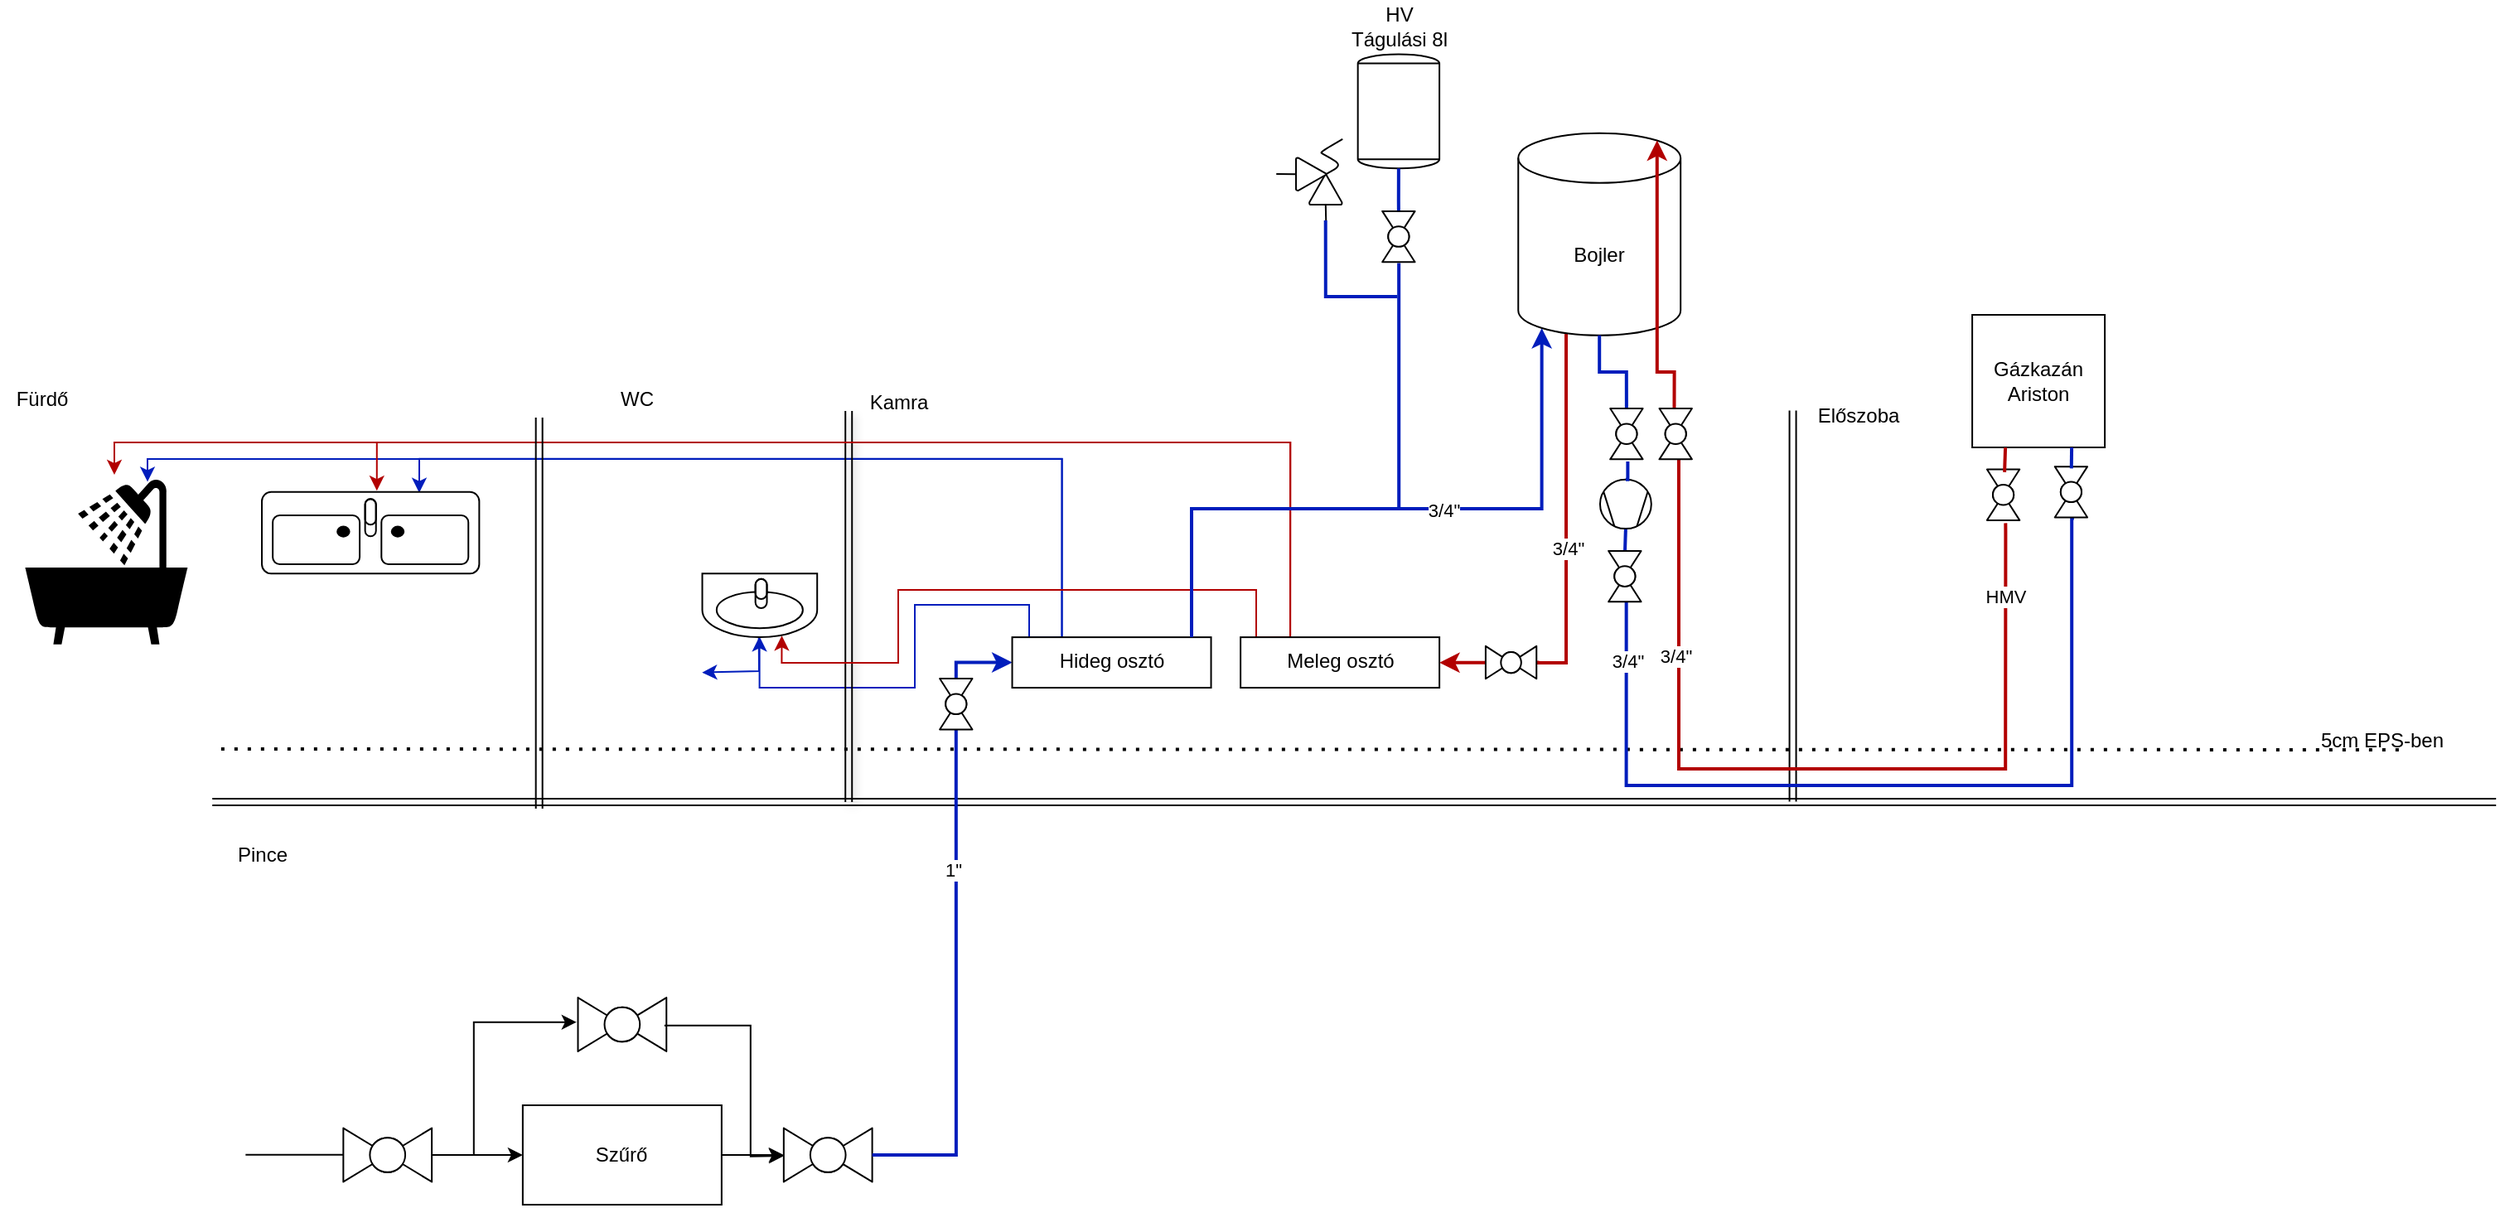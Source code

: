 <mxfile version="21.4.0" type="github">
  <diagram name="1 oldal" id="jvNphXMIYPQxpUtvR7uq">
    <mxGraphModel dx="941" dy="622" grid="1" gridSize="9.842" guides="1" tooltips="1" connect="1" arrows="1" fold="1" page="1" pageScale="1" pageWidth="1654" pageHeight="1169" math="0" shadow="0">
      <root>
        <mxCell id="0" />
        <mxCell id="1" parent="0" />
        <mxCell id="dYHvJgpNGXKCkweWiK8t-9" value="" style="edgeStyle=orthogonalEdgeStyle;rounded=0;orthogonalLoop=1;jettySize=auto;html=1;" edge="1" parent="1" source="dYHvJgpNGXKCkweWiK8t-1" target="dYHvJgpNGXKCkweWiK8t-8">
          <mxGeometry relative="1" as="geometry" />
        </mxCell>
        <mxCell id="dYHvJgpNGXKCkweWiK8t-14" value="" style="edgeStyle=orthogonalEdgeStyle;rounded=0;orthogonalLoop=1;jettySize=auto;html=1;entryX=-0.016;entryY=0.457;entryDx=0;entryDy=0;entryPerimeter=0;" edge="1" parent="1" source="dYHvJgpNGXKCkweWiK8t-1" target="dYHvJgpNGXKCkweWiK8t-12">
          <mxGeometry relative="1" as="geometry">
            <mxPoint x="262.86" y="947.56" as="targetPoint" />
            <Array as="points">
              <mxPoint x="314.9" y="1029.87" />
              <mxPoint x="314.9" y="949.87" />
            </Array>
          </mxGeometry>
        </mxCell>
        <mxCell id="dYHvJgpNGXKCkweWiK8t-1" value="" style="verticalLabelPosition=bottom;align=center;html=1;verticalAlign=top;pointerEvents=1;dashed=0;shape=mxgraph.pid2valves.valve;valveType=ball" vertex="1" parent="1">
          <mxGeometry x="236.17" y="1013.78" width="53.38" height="32.44" as="geometry" />
        </mxCell>
        <mxCell id="dYHvJgpNGXKCkweWiK8t-7" value="" style="endArrow=none;html=1;rounded=0;" edge="1" parent="1">
          <mxGeometry width="50" height="50" relative="1" as="geometry">
            <mxPoint x="177.17" y="1029.86" as="sourcePoint" />
            <mxPoint x="236.17" y="1029.86" as="targetPoint" />
          </mxGeometry>
        </mxCell>
        <mxCell id="dYHvJgpNGXKCkweWiK8t-11" value="" style="edgeStyle=orthogonalEdgeStyle;rounded=0;orthogonalLoop=1;jettySize=auto;html=1;" edge="1" parent="1" source="dYHvJgpNGXKCkweWiK8t-8" target="dYHvJgpNGXKCkweWiK8t-10">
          <mxGeometry relative="1" as="geometry" />
        </mxCell>
        <mxCell id="dYHvJgpNGXKCkweWiK8t-8" value="Szűrő" style="rounded=0;whiteSpace=wrap;html=1;" vertex="1" parent="1">
          <mxGeometry x="344.43" y="1000" width="120" height="60" as="geometry" />
        </mxCell>
        <mxCell id="dYHvJgpNGXKCkweWiK8t-25" value="" style="edgeStyle=orthogonalEdgeStyle;rounded=0;orthogonalLoop=1;jettySize=auto;html=1;entryX=0;entryY=0.5;entryDx=0;entryDy=0;strokeWidth=2;fillColor=#0050ef;strokeColor=#001DBC;exitX=0.007;exitY=0.499;exitDx=0;exitDy=0;exitPerimeter=0;" edge="1" parent="1" source="dYHvJgpNGXKCkweWiK8t-117" target="dYHvJgpNGXKCkweWiK8t-24">
          <mxGeometry relative="1" as="geometry">
            <Array as="points">
              <mxPoint x="606" y="733" />
            </Array>
          </mxGeometry>
        </mxCell>
        <mxCell id="dYHvJgpNGXKCkweWiK8t-10" value="" style="verticalLabelPosition=bottom;align=center;html=1;verticalAlign=top;pointerEvents=1;dashed=0;shape=mxgraph.pid2valves.valve;valveType=ball" vertex="1" parent="1">
          <mxGeometry x="501.913" y="1013.783" width="53.38" height="32.44" as="geometry" />
        </mxCell>
        <mxCell id="dYHvJgpNGXKCkweWiK8t-12" value="" style="verticalLabelPosition=bottom;align=center;html=1;verticalAlign=top;pointerEvents=1;dashed=0;shape=mxgraph.pid2valves.valve;valveType=ball" vertex="1" parent="1">
          <mxGeometry x="377.743" y="935.033" width="53.38" height="32.44" as="geometry" />
        </mxCell>
        <mxCell id="dYHvJgpNGXKCkweWiK8t-17" value="" style="endArrow=classic;html=1;rounded=0;exitX=0.977;exitY=0.518;exitDx=0;exitDy=0;exitPerimeter=0;entryX=0.002;entryY=0.515;entryDx=0;entryDy=0;entryPerimeter=0;" edge="1" parent="1" source="dYHvJgpNGXKCkweWiK8t-12" target="dYHvJgpNGXKCkweWiK8t-10">
          <mxGeometry width="50" height="50" relative="1" as="geometry">
            <mxPoint x="471.9" y="1043.87" as="sourcePoint" />
            <mxPoint x="521.9" y="993.87" as="targetPoint" />
            <Array as="points">
              <mxPoint x="481.9" y="951.87" />
              <mxPoint x="481.9" y="1030.87" />
            </Array>
          </mxGeometry>
        </mxCell>
        <mxCell id="dYHvJgpNGXKCkweWiK8t-23" value="" style="shape=link;html=1;rounded=0;" edge="1" parent="1">
          <mxGeometry width="100" relative="1" as="geometry">
            <mxPoint x="157.11" y="817" as="sourcePoint" />
            <mxPoint x="1535.11" y="817" as="targetPoint" />
          </mxGeometry>
        </mxCell>
        <mxCell id="dYHvJgpNGXKCkweWiK8t-76" style="edgeStyle=orthogonalEdgeStyle;rounded=0;orthogonalLoop=1;jettySize=auto;html=1;exitX=0.25;exitY=0;exitDx=0;exitDy=0;entryX=0.498;entryY=0.989;entryDx=0;entryDy=0;entryPerimeter=0;fillColor=#0050ef;strokeColor=#001DBC;" edge="1" parent="1" source="dYHvJgpNGXKCkweWiK8t-24" target="dYHvJgpNGXKCkweWiK8t-75">
          <mxGeometry relative="1" as="geometry">
            <Array as="points">
              <mxPoint x="650" y="718" />
              <mxPoint x="650" y="698" />
              <mxPoint x="581" y="698" />
              <mxPoint x="581" y="748" />
              <mxPoint x="487" y="748" />
            </Array>
          </mxGeometry>
        </mxCell>
        <mxCell id="dYHvJgpNGXKCkweWiK8t-79" style="edgeStyle=orthogonalEdgeStyle;rounded=0;orthogonalLoop=1;jettySize=auto;html=1;exitX=0.25;exitY=0;exitDx=0;exitDy=0;entryX=0.724;entryY=0.009;entryDx=0;entryDy=0;entryPerimeter=0;fillColor=#0050ef;strokeColor=#001DBC;" edge="1" parent="1" source="dYHvJgpNGXKCkweWiK8t-24" target="dYHvJgpNGXKCkweWiK8t-71">
          <mxGeometry relative="1" as="geometry" />
        </mxCell>
        <mxCell id="dYHvJgpNGXKCkweWiK8t-80" style="edgeStyle=orthogonalEdgeStyle;rounded=0;orthogonalLoop=1;jettySize=auto;html=1;exitX=0.25;exitY=0;exitDx=0;exitDy=0;entryX=0.756;entryY=0.019;entryDx=0;entryDy=0;entryPerimeter=0;fillColor=#0050ef;strokeColor=#001DBC;" edge="1" parent="1" source="dYHvJgpNGXKCkweWiK8t-24" target="dYHvJgpNGXKCkweWiK8t-70">
          <mxGeometry relative="1" as="geometry">
            <Array as="points">
              <mxPoint x="670" y="610" />
              <mxPoint x="118" y="610" />
              <mxPoint x="118" y="624" />
            </Array>
          </mxGeometry>
        </mxCell>
        <mxCell id="dYHvJgpNGXKCkweWiK8t-24" value="Hideg osztó" style="whiteSpace=wrap;html=1;verticalAlign=top;dashed=0;" vertex="1" parent="1">
          <mxGeometry x="639.76" y="717.56" width="120" height="30.47" as="geometry" />
        </mxCell>
        <mxCell id="dYHvJgpNGXKCkweWiK8t-26" value="Pince" style="text;html=1;align=center;verticalAlign=middle;resizable=0;points=[];autosize=1;strokeColor=none;fillColor=none;" vertex="1" parent="1">
          <mxGeometry x="162.322" y="834.612" width="49.212" height="29.527" as="geometry" />
        </mxCell>
        <mxCell id="dYHvJgpNGXKCkweWiK8t-27" value="" style="shape=link;html=1;rounded=0;shadow=1;strokeColor=default;" edge="1" parent="1">
          <mxGeometry width="100" relative="1" as="geometry">
            <mxPoint x="541.11" y="817" as="sourcePoint" />
            <mxPoint x="541.11" y="581" as="targetPoint" />
          </mxGeometry>
        </mxCell>
        <mxCell id="dYHvJgpNGXKCkweWiK8t-28" value="Fürdő" style="text;html=1;align=center;verticalAlign=middle;resizable=0;points=[];autosize=1;strokeColor=none;fillColor=none;" vertex="1" parent="1">
          <mxGeometry x="29.53" y="559.307" width="49.212" height="29.527" as="geometry" />
        </mxCell>
        <mxCell id="dYHvJgpNGXKCkweWiK8t-29" value="Kamra" style="text;html=1;align=center;verticalAlign=middle;resizable=0;points=[];autosize=1;strokeColor=none;fillColor=none;" vertex="1" parent="1">
          <mxGeometry x="541.18" y="561.015" width="59.055" height="29.527" as="geometry" />
        </mxCell>
        <mxCell id="dYHvJgpNGXKCkweWiK8t-78" style="edgeStyle=orthogonalEdgeStyle;rounded=0;orthogonalLoop=1;jettySize=auto;html=1;exitX=0.25;exitY=0;exitDx=0;exitDy=0;entryX=0.692;entryY=0.976;entryDx=0;entryDy=0;entryPerimeter=0;fillColor=#e51400;strokeColor=#B20000;" edge="1" parent="1" source="dYHvJgpNGXKCkweWiK8t-30" target="dYHvJgpNGXKCkweWiK8t-75">
          <mxGeometry relative="1" as="geometry">
            <Array as="points">
              <mxPoint x="787" y="718" />
              <mxPoint x="787" y="689" />
              <mxPoint x="571" y="689" />
              <mxPoint x="571" y="733" />
              <mxPoint x="501" y="733" />
            </Array>
          </mxGeometry>
        </mxCell>
        <mxCell id="dYHvJgpNGXKCkweWiK8t-81" style="edgeStyle=orthogonalEdgeStyle;rounded=0;orthogonalLoop=1;jettySize=auto;html=1;exitX=0.25;exitY=0;exitDx=0;exitDy=0;entryX=0.529;entryY=-0.016;entryDx=0;entryDy=0;entryPerimeter=0;fillColor=#e51400;strokeColor=#B20000;" edge="1" parent="1" source="dYHvJgpNGXKCkweWiK8t-30" target="dYHvJgpNGXKCkweWiK8t-71">
          <mxGeometry relative="1" as="geometry">
            <Array as="points">
              <mxPoint x="808" y="600" />
              <mxPoint x="256" y="600" />
            </Array>
          </mxGeometry>
        </mxCell>
        <mxCell id="dYHvJgpNGXKCkweWiK8t-82" style="edgeStyle=orthogonalEdgeStyle;rounded=0;orthogonalLoop=1;jettySize=auto;html=1;exitX=0.25;exitY=0;exitDx=0;exitDy=0;entryX=0.554;entryY=-0.023;entryDx=0;entryDy=0;entryPerimeter=0;fillColor=#e51400;strokeColor=#B20000;" edge="1" parent="1" source="dYHvJgpNGXKCkweWiK8t-30" target="dYHvJgpNGXKCkweWiK8t-70">
          <mxGeometry relative="1" as="geometry">
            <Array as="points">
              <mxPoint x="808" y="600" />
              <mxPoint x="98" y="600" />
              <mxPoint x="98" y="619" />
            </Array>
          </mxGeometry>
        </mxCell>
        <mxCell id="dYHvJgpNGXKCkweWiK8t-30" value="Meleg osztó" style="whiteSpace=wrap;html=1;verticalAlign=top;dashed=0;" vertex="1" parent="1">
          <mxGeometry x="777.552" y="717.562" width="120" height="30.47" as="geometry" />
        </mxCell>
        <mxCell id="dYHvJgpNGXKCkweWiK8t-48" style="edgeStyle=orthogonalEdgeStyle;rounded=0;orthogonalLoop=1;jettySize=auto;html=1;exitX=0.145;exitY=1;exitDx=0;exitDy=-4.35;exitPerimeter=0;startArrow=classic;startFill=1;endArrow=none;endFill=0;fillColor=#0050ef;strokeColor=#001DBC;strokeWidth=2;" edge="1" parent="1" source="dYHvJgpNGXKCkweWiK8t-31" target="dYHvJgpNGXKCkweWiK8t-24">
          <mxGeometry relative="1" as="geometry">
            <mxPoint x="959.595" y="767.715" as="targetPoint" />
            <Array as="points">
              <mxPoint x="959" y="640" />
              <mxPoint x="748" y="640" />
            </Array>
          </mxGeometry>
        </mxCell>
        <mxCell id="dYHvJgpNGXKCkweWiK8t-66" value="3/4&quot;" style="edgeLabel;html=1;align=center;verticalAlign=middle;resizable=0;points=[];" vertex="1" connectable="0" parent="dYHvJgpNGXKCkweWiK8t-48">
          <mxGeometry x="-0.152" y="1" relative="1" as="geometry">
            <mxPoint as="offset" />
          </mxGeometry>
        </mxCell>
        <mxCell id="dYHvJgpNGXKCkweWiK8t-51" style="edgeStyle=orthogonalEdgeStyle;rounded=0;orthogonalLoop=1;jettySize=auto;html=1;exitX=0.399;exitY=0.968;exitDx=0;exitDy=0;exitPerimeter=0;entryX=-0.055;entryY=0.504;entryDx=0;entryDy=0;fillColor=#e51400;strokeColor=#B20000;strokeWidth=2;entryPerimeter=0;endArrow=none;endFill=0;" edge="1" parent="1" source="dYHvJgpNGXKCkweWiK8t-31" target="dYHvJgpNGXKCkweWiK8t-120">
          <mxGeometry relative="1" as="geometry">
            <Array as="points">
              <mxPoint x="974" y="532" />
              <mxPoint x="974" y="733" />
              <mxPoint x="947" y="733" />
            </Array>
          </mxGeometry>
        </mxCell>
        <mxCell id="dYHvJgpNGXKCkweWiK8t-67" value="3/4&quot;" style="edgeLabel;html=1;align=center;verticalAlign=middle;resizable=0;points=[];" vertex="1" connectable="0" parent="dYHvJgpNGXKCkweWiK8t-51">
          <mxGeometry x="0.144" y="1" relative="1" as="geometry">
            <mxPoint as="offset" />
          </mxGeometry>
        </mxCell>
        <mxCell id="dYHvJgpNGXKCkweWiK8t-31" value="Bojler" style="shape=cylinder3;whiteSpace=wrap;html=1;boundedLbl=1;backgroundOutline=1;size=15;" vertex="1" parent="1">
          <mxGeometry x="945.12" y="413.38" width="97.96" height="122.03" as="geometry" />
        </mxCell>
        <mxCell id="dYHvJgpNGXKCkweWiK8t-32" value="" style="shape=link;html=1;rounded=0;" edge="1" parent="1">
          <mxGeometry width="100" relative="1" as="geometry">
            <mxPoint x="1110.782" y="816.712" as="sourcePoint" />
            <mxPoint x="1110.782" y="580.712" as="targetPoint" />
          </mxGeometry>
        </mxCell>
        <mxCell id="dYHvJgpNGXKCkweWiK8t-33" value="Előszoba" style="text;html=1;align=center;verticalAlign=middle;resizable=0;points=[];autosize=1;strokeColor=none;fillColor=none;" vertex="1" parent="1">
          <mxGeometry x="1115.467" y="568.865" width="68.897" height="29.527" as="geometry" />
        </mxCell>
        <mxCell id="dYHvJgpNGXKCkweWiK8t-40" style="edgeStyle=orthogonalEdgeStyle;orthogonalLoop=1;jettySize=auto;html=1;exitX=0;exitY=0.5;exitDx=0;exitDy=0;entryX=0.5;entryY=1;entryDx=0;entryDy=0;strokeColor=#001DBC;rounded=0;fillColor=#0050ef;strokeWidth=2;jumpStyle=none;jumpSize=9;startArrow=none;startFill=0;endArrow=none;endFill=0;entryPerimeter=0;exitPerimeter=0;" edge="1" parent="1" source="dYHvJgpNGXKCkweWiK8t-44" target="dYHvJgpNGXKCkweWiK8t-31">
          <mxGeometry relative="1" as="geometry">
            <mxPoint x="807.08" y="748.03" as="targetPoint" />
            <Array as="points" />
          </mxGeometry>
        </mxCell>
        <mxCell id="dYHvJgpNGXKCkweWiK8t-41" style="edgeStyle=orthogonalEdgeStyle;rounded=0;orthogonalLoop=1;jettySize=auto;html=1;exitX=0.01;exitY=0.543;exitDx=0;exitDy=0;fillColor=#e51400;strokeColor=#B20000;strokeWidth=2;entryX=0.855;entryY=0;entryDx=0;entryDy=4.35;entryPerimeter=0;exitPerimeter=0;" edge="1" parent="1" source="dYHvJgpNGXKCkweWiK8t-52" target="dYHvJgpNGXKCkweWiK8t-31">
          <mxGeometry relative="1" as="geometry">
            <mxPoint x="1053.11" y="679" as="targetPoint" />
            <Array as="points" />
          </mxGeometry>
        </mxCell>
        <mxCell id="dYHvJgpNGXKCkweWiK8t-34" value="Gázkazán&lt;br&gt;Ariston" style="whiteSpace=wrap;html=1;aspect=fixed;" vertex="1" parent="1">
          <mxGeometry x="1219.05" y="523" width="80" height="80" as="geometry" />
        </mxCell>
        <mxCell id="dYHvJgpNGXKCkweWiK8t-38" value="" style="endArrow=none;dashed=1;html=1;dashPattern=1 3;strokeWidth=2;rounded=0;" edge="1" parent="1">
          <mxGeometry width="50" height="50" relative="1" as="geometry">
            <mxPoint x="1476.43" y="785.48" as="sourcePoint" />
            <mxPoint x="157.11" y="785" as="targetPoint" />
          </mxGeometry>
        </mxCell>
        <mxCell id="dYHvJgpNGXKCkweWiK8t-39" value="5cm EPS-ben" style="text;html=1;align=center;verticalAlign=middle;resizable=0;points=[];autosize=1;strokeColor=none;fillColor=none;" vertex="1" parent="1">
          <mxGeometry x="1416.847" y="765.715" width="98.425" height="29.527" as="geometry" />
        </mxCell>
        <mxCell id="dYHvJgpNGXKCkweWiK8t-43" value="" style="edgeStyle=orthogonalEdgeStyle;orthogonalLoop=1;jettySize=auto;html=1;exitX=0.004;exitY=0.496;exitDx=0;exitDy=0;entryX=1;entryY=0.5;entryDx=0;entryDy=0;strokeColor=#001DBC;rounded=0;fillColor=#0050ef;strokeWidth=2;jumpStyle=none;jumpSize=9;startArrow=none;startFill=0;endArrow=none;endFill=0;entryPerimeter=0;exitPerimeter=0;" edge="1" parent="1" source="dYHvJgpNGXKCkweWiK8t-46" target="dYHvJgpNGXKCkweWiK8t-42">
          <mxGeometry relative="1" as="geometry">
            <mxPoint x="1294.95" y="604.68" as="sourcePoint" />
            <mxPoint x="1009.95" y="638.68" as="targetPoint" />
            <Array as="points" />
          </mxGeometry>
        </mxCell>
        <mxCell id="dYHvJgpNGXKCkweWiK8t-42" value="" style="shape=mxgraph.pid.compressors_-_iso.compressor,_vacuum_pump;html=1;pointerEvents=1;align=center;verticalLabelPosition=bottom;verticalAlign=top;dashed=0;rotation=90;" vertex="1" parent="1">
          <mxGeometry x="995.11" y="621.76" width="29.66" height="30.92" as="geometry" />
        </mxCell>
        <mxCell id="dYHvJgpNGXKCkweWiK8t-45" value="" style="edgeStyle=orthogonalEdgeStyle;orthogonalLoop=1;jettySize=auto;html=1;exitX=0;exitY=0.5;exitDx=0;exitDy=0;entryX=1.043;entryY=0.462;entryDx=0;entryDy=0;strokeColor=#001DBC;rounded=0;fillColor=#0050ef;strokeWidth=2;jumpStyle=none;jumpSize=9;startArrow=none;startFill=0;endArrow=none;endFill=0;entryPerimeter=0;exitPerimeter=0;" edge="1" parent="1" source="dYHvJgpNGXKCkweWiK8t-42" target="dYHvJgpNGXKCkweWiK8t-44">
          <mxGeometry relative="1" as="geometry">
            <mxPoint x="1009.95" y="710.68" as="sourcePoint" />
            <mxPoint x="1009.95" y="638.68" as="targetPoint" />
            <Array as="points" />
          </mxGeometry>
        </mxCell>
        <mxCell id="dYHvJgpNGXKCkweWiK8t-44" value="" style="verticalLabelPosition=bottom;align=center;html=1;verticalAlign=top;pointerEvents=1;dashed=0;shape=mxgraph.pid2valves.valve;valveType=ball;rotation=90;" vertex="1" parent="1">
          <mxGeometry x="995.11" y="585" width="30.67" height="19.68" as="geometry" />
        </mxCell>
        <mxCell id="dYHvJgpNGXKCkweWiK8t-47" value="" style="edgeStyle=orthogonalEdgeStyle;orthogonalLoop=1;jettySize=auto;html=1;exitX=1.015;exitY=0.412;exitDx=0;exitDy=0;entryX=1.007;entryY=0.454;entryDx=0;entryDy=0;strokeColor=#001DBC;rounded=0;fillColor=#0050ef;strokeWidth=2;jumpStyle=none;jumpSize=9;startArrow=none;startFill=0;endArrow=none;endFill=0;entryPerimeter=0;exitPerimeter=0;" edge="1" parent="1" source="dYHvJgpNGXKCkweWiK8t-62" target="dYHvJgpNGXKCkweWiK8t-46">
          <mxGeometry relative="1" as="geometry">
            <mxPoint x="1279.11" y="603" as="sourcePoint" />
            <mxPoint x="979.11" y="636" as="targetPoint" />
            <Array as="points">
              <mxPoint x="1279.11" y="807" />
              <mxPoint x="1010.11" y="807" />
            </Array>
          </mxGeometry>
        </mxCell>
        <mxCell id="dYHvJgpNGXKCkweWiK8t-68" value="3/4&quot;" style="edgeLabel;html=1;align=center;verticalAlign=middle;resizable=0;points=[];" vertex="1" connectable="0" parent="dYHvJgpNGXKCkweWiK8t-47">
          <mxGeometry x="0.869" relative="1" as="geometry">
            <mxPoint as="offset" />
          </mxGeometry>
        </mxCell>
        <mxCell id="dYHvJgpNGXKCkweWiK8t-46" value="" style="verticalLabelPosition=bottom;align=center;html=1;verticalAlign=top;pointerEvents=1;dashed=0;shape=mxgraph.pid2valves.valve;valveType=ball;rotation=90;" vertex="1" parent="1">
          <mxGeometry x="994.092" y="670.972" width="30.67" height="19.68" as="geometry" />
        </mxCell>
        <mxCell id="dYHvJgpNGXKCkweWiK8t-53" value="" style="edgeStyle=orthogonalEdgeStyle;rounded=0;orthogonalLoop=1;jettySize=auto;html=1;exitX=1.057;exitY=0.431;exitDx=0;exitDy=0;fillColor=#e51400;strokeColor=#B20000;strokeWidth=2;entryX=1.008;entryY=0.405;entryDx=0;entryDy=0;entryPerimeter=0;endArrow=none;endFill=0;exitPerimeter=0;" edge="1" parent="1" source="dYHvJgpNGXKCkweWiK8t-55" target="dYHvJgpNGXKCkweWiK8t-52">
          <mxGeometry relative="1" as="geometry">
            <mxPoint x="1029.11" y="418" as="targetPoint" />
            <mxPoint x="1239.11" y="603" as="sourcePoint" />
            <Array as="points">
              <mxPoint x="1239.11" y="654" />
              <mxPoint x="1239.11" y="797" />
              <mxPoint x="1042.11" y="797" />
            </Array>
          </mxGeometry>
        </mxCell>
        <mxCell id="dYHvJgpNGXKCkweWiK8t-54" value="HMV" style="edgeLabel;html=1;align=center;verticalAlign=middle;resizable=0;points=[];" vertex="1" connectable="0" parent="dYHvJgpNGXKCkweWiK8t-53">
          <mxGeometry x="-0.835" relative="1" as="geometry">
            <mxPoint as="offset" />
          </mxGeometry>
        </mxCell>
        <mxCell id="dYHvJgpNGXKCkweWiK8t-69" value="3/4&quot;" style="edgeLabel;html=1;align=center;verticalAlign=middle;resizable=0;points=[];" vertex="1" connectable="0" parent="dYHvJgpNGXKCkweWiK8t-53">
          <mxGeometry x="0.556" y="2" relative="1" as="geometry">
            <mxPoint as="offset" />
          </mxGeometry>
        </mxCell>
        <mxCell id="dYHvJgpNGXKCkweWiK8t-52" value="" style="verticalLabelPosition=bottom;align=center;html=1;verticalAlign=top;pointerEvents=1;dashed=0;shape=mxgraph.pid2valves.valve;valveType=ball;rotation=90;" vertex="1" parent="1">
          <mxGeometry x="1024.763" y="585.002" width="30.67" height="19.68" as="geometry" />
        </mxCell>
        <mxCell id="dYHvJgpNGXKCkweWiK8t-55" value="" style="verticalLabelPosition=bottom;align=center;html=1;verticalAlign=top;pointerEvents=1;dashed=0;shape=mxgraph.pid2valves.valve;valveType=ball;rotation=90;" vertex="1" parent="1">
          <mxGeometry x="1222.465" y="621.765" width="30.67" height="19.68" as="geometry" />
        </mxCell>
        <mxCell id="dYHvJgpNGXKCkweWiK8t-62" value="" style="verticalLabelPosition=bottom;align=center;html=1;verticalAlign=top;pointerEvents=1;dashed=0;shape=mxgraph.pid2valves.valve;valveType=ball;rotation=90;" vertex="1" parent="1">
          <mxGeometry x="1263.377" y="620.077" width="30.67" height="19.68" as="geometry" />
        </mxCell>
        <mxCell id="dYHvJgpNGXKCkweWiK8t-64" value="" style="endArrow=none;html=1;rounded=0;exitX=0.25;exitY=1;exitDx=0;exitDy=0;entryX=0.054;entryY=0.462;entryDx=0;entryDy=0;entryPerimeter=0;endFill=0;fillColor=#e51400;strokeColor=#B20000;strokeWidth=2;" edge="1" parent="1" source="dYHvJgpNGXKCkweWiK8t-34" target="dYHvJgpNGXKCkweWiK8t-55">
          <mxGeometry width="50" height="50" relative="1" as="geometry">
            <mxPoint x="1142.11" y="611" as="sourcePoint" />
            <mxPoint x="1192.11" y="561" as="targetPoint" />
          </mxGeometry>
        </mxCell>
        <mxCell id="dYHvJgpNGXKCkweWiK8t-65" value="" style="endArrow=none;html=1;rounded=0;entryX=0.75;entryY=1;entryDx=0;entryDy=0;exitX=0.036;exitY=0.491;exitDx=0;exitDy=0;exitPerimeter=0;fillColor=#0050ef;strokeColor=#001DBC;strokeWidth=2;" edge="1" parent="1" source="dYHvJgpNGXKCkweWiK8t-62" target="dYHvJgpNGXKCkweWiK8t-34">
          <mxGeometry width="50" height="50" relative="1" as="geometry">
            <mxPoint x="1142.11" y="611" as="sourcePoint" />
            <mxPoint x="1192.11" y="561" as="targetPoint" />
          </mxGeometry>
        </mxCell>
        <mxCell id="dYHvJgpNGXKCkweWiK8t-70" value="" style="shape=mxgraph.signs.people.shower_2;html=1;pointerEvents=1;fillColor=#000000;strokeColor=none;verticalLabelPosition=bottom;verticalAlign=top;align=center;" vertex="1" parent="1">
          <mxGeometry x="44.21" y="621.77" width="98" height="100.13" as="geometry" />
        </mxCell>
        <mxCell id="dYHvJgpNGXKCkweWiK8t-71" value="" style="verticalLabelPosition=bottom;html=1;verticalAlign=top;align=center;shape=mxgraph.floorplan.sink_double2;" vertex="1" parent="1">
          <mxGeometry x="187.01" y="629.91" width="131.16" height="49.22" as="geometry" />
        </mxCell>
        <mxCell id="dYHvJgpNGXKCkweWiK8t-72" value="" style="shape=image;html=1;verticalAlign=top;verticalLabelPosition=bottom;labelBackgroundColor=#ffffff;imageAspect=0;aspect=fixed;image=https://cdn0.iconfinder.com/data/icons/phosphor-duotone-vol-3/256/toilet-duotone-128.png" vertex="1" parent="1">
          <mxGeometry x="374.11" y="700.52" width="78.55" height="78.55" as="geometry" />
        </mxCell>
        <mxCell id="dYHvJgpNGXKCkweWiK8t-73" value="" style="shape=link;html=1;rounded=0;" edge="1" parent="1">
          <mxGeometry width="100" relative="1" as="geometry">
            <mxPoint x="354.332" y="821.002" as="sourcePoint" />
            <mxPoint x="354.332" y="585.002" as="targetPoint" />
          </mxGeometry>
        </mxCell>
        <mxCell id="dYHvJgpNGXKCkweWiK8t-74" value="WC" style="text;html=1;align=center;verticalAlign=middle;resizable=0;points=[];autosize=1;strokeColor=none;fillColor=none;" vertex="1" parent="1">
          <mxGeometry x="393.7" y="559.022" width="39.37" height="29.527" as="geometry" />
        </mxCell>
        <mxCell id="dYHvJgpNGXKCkweWiK8t-75" value="" style="verticalLabelPosition=bottom;html=1;verticalAlign=top;align=center;shape=mxgraph.floorplan.sink_1;" vertex="1" parent="1">
          <mxGeometry x="452.76" y="679.13" width="69.33" height="38.43" as="geometry" />
        </mxCell>
        <mxCell id="dYHvJgpNGXKCkweWiK8t-77" value="" style="endArrow=classic;html=1;rounded=0;exitX=0.492;exitY=1.01;exitDx=0;exitDy=0;exitPerimeter=0;fillColor=#0050ef;strokeColor=#001DBC;" edge="1" parent="1" source="dYHvJgpNGXKCkweWiK8t-75" target="dYHvJgpNGXKCkweWiK8t-72">
          <mxGeometry width="50" height="50" relative="1" as="geometry">
            <mxPoint x="561" y="700" as="sourcePoint" />
            <mxPoint x="611" y="650" as="targetPoint" />
            <Array as="points">
              <mxPoint x="487" y="738" />
            </Array>
          </mxGeometry>
        </mxCell>
        <mxCell id="dYHvJgpNGXKCkweWiK8t-84" style="edgeStyle=orthogonalEdgeStyle;rounded=0;orthogonalLoop=1;jettySize=auto;html=1;exitX=1.021;exitY=0.493;exitDx=0;exitDy=0;exitPerimeter=0;fillColor=#0050ef;strokeColor=#001DBC;strokeWidth=2;endArrow=none;endFill=0;" edge="1" parent="1" source="dYHvJgpNGXKCkweWiK8t-85">
          <mxGeometry relative="1" as="geometry">
            <mxPoint x="871" y="640" as="targetPoint" />
            <Array as="points">
              <mxPoint x="871" y="640" />
            </Array>
          </mxGeometry>
        </mxCell>
        <mxCell id="dYHvJgpNGXKCkweWiK8t-83" value="HV&lt;br&gt;Tágulási 8l" style="shape=mxgraph.pid.vessels.tank;pointerEvents=1;align=center;verticalLabelPosition=top;verticalAlign=bottom;dashed=0;html=1;direction=east;labelPosition=center;" vertex="1" parent="1">
          <mxGeometry x="848.335" y="365.735" width="49.212" height="68.897" as="geometry" />
        </mxCell>
        <mxCell id="dYHvJgpNGXKCkweWiK8t-86" value="" style="edgeStyle=orthogonalEdgeStyle;rounded=0;orthogonalLoop=1;jettySize=auto;html=1;exitX=0.5;exitY=1;exitDx=0;exitDy=0;exitPerimeter=0;fillColor=#0050ef;strokeColor=#001DBC;strokeWidth=2;endArrow=none;endFill=0;" edge="1" parent="1" source="dYHvJgpNGXKCkweWiK8t-83" target="dYHvJgpNGXKCkweWiK8t-85">
          <mxGeometry relative="1" as="geometry">
            <mxPoint x="871" y="640" as="targetPoint" />
            <mxPoint x="871" y="589" as="sourcePoint" />
            <Array as="points" />
          </mxGeometry>
        </mxCell>
        <mxCell id="dYHvJgpNGXKCkweWiK8t-85" value="" style="verticalLabelPosition=bottom;align=center;html=1;verticalAlign=top;pointerEvents=1;dashed=0;shape=mxgraph.pid2valves.valve;valveType=ball;rotation=90;" vertex="1" parent="1">
          <mxGeometry x="857.602" y="465.952" width="30.67" height="19.68" as="geometry" />
        </mxCell>
        <mxCell id="dYHvJgpNGXKCkweWiK8t-110" style="edgeStyle=orthogonalEdgeStyle;rounded=0;orthogonalLoop=1;jettySize=auto;html=1;exitX=0.75;exitY=1;exitDx=0;exitDy=0;endArrow=none;endFill=0;fillColor=#0050ef;strokeColor=#001DBC;strokeWidth=2;" edge="1" parent="1" source="dYHvJgpNGXKCkweWiK8t-103">
          <mxGeometry relative="1" as="geometry">
            <mxPoint x="872" y="512" as="targetPoint" />
            <mxPoint x="832.977" y="582.5" as="sourcePoint" />
            <Array as="points">
              <mxPoint x="829" y="512" />
            </Array>
          </mxGeometry>
        </mxCell>
        <mxCell id="dYHvJgpNGXKCkweWiK8t-103" value="" style="group;movable=1;resizable=1;rotatable=1;deletable=1;editable=1;locked=0;connectable=1;" vertex="1" connectable="0" parent="1">
          <mxGeometry x="799.12" y="426.95" width="39.65" height="39" as="geometry" />
        </mxCell>
        <mxCell id="dYHvJgpNGXKCkweWiK8t-104" value="" style="strokeWidth=1;html=1;shape=mxgraph.flowchart.extract_or_measurement;whiteSpace=wrap;container=0;" vertex="1" parent="dYHvJgpNGXKCkweWiK8t-103">
          <mxGeometry x="19.91" y="11.4" width="19.74" height="18.2" as="geometry" />
        </mxCell>
        <mxCell id="dYHvJgpNGXKCkweWiK8t-105" value="" style="strokeWidth=1;html=1;shape=mxgraph.flowchart.extract_or_measurement;whiteSpace=wrap;rotation=90;container=0;" vertex="1" parent="dYHvJgpNGXKCkweWiK8t-103">
          <mxGeometry x="11.123" y="2.072" width="19.74" height="18.2" as="geometry" />
        </mxCell>
        <mxCell id="dYHvJgpNGXKCkweWiK8t-106" value="" style="endArrow=none;html=1;rounded=1;edgeStyle=isometricEdgeStyle;exitX=0.5;exitY=0;exitDx=0;exitDy=0;exitPerimeter=0;" edge="1" parent="dYHvJgpNGXKCkweWiK8t-103" source="dYHvJgpNGXKCkweWiK8t-105">
          <mxGeometry width="50" height="50" relative="1" as="geometry">
            <mxPoint x="40.09" y="11.4" as="sourcePoint" />
            <mxPoint x="40" y="-10" as="targetPoint" />
            <Array as="points">
              <mxPoint x="30" />
            </Array>
          </mxGeometry>
        </mxCell>
        <mxCell id="dYHvJgpNGXKCkweWiK8t-107" value="" style="endArrow=none;html=1;rounded=0;exitX=0.5;exitY=1;exitDx=0;exitDy=0;exitPerimeter=0;" edge="1" parent="dYHvJgpNGXKCkweWiK8t-103" source="dYHvJgpNGXKCkweWiK8t-104">
          <mxGeometry width="50" height="50" relative="1" as="geometry">
            <mxPoint x="79" y="30" as="sourcePoint" />
            <mxPoint x="30" y="39" as="targetPoint" />
          </mxGeometry>
        </mxCell>
        <mxCell id="dYHvJgpNGXKCkweWiK8t-108" value="" style="endArrow=none;html=1;rounded=0;exitX=0.5;exitY=1;exitDx=0;exitDy=0;exitPerimeter=0;" edge="1" parent="dYHvJgpNGXKCkweWiK8t-103" source="dYHvJgpNGXKCkweWiK8t-105">
          <mxGeometry width="50" height="50" relative="1" as="geometry">
            <mxPoint x="39.842" y="39.842" as="sourcePoint" />
            <mxPoint y="11" as="targetPoint" />
          </mxGeometry>
        </mxCell>
        <mxCell id="dYHvJgpNGXKCkweWiK8t-118" value="" style="edgeStyle=orthogonalEdgeStyle;rounded=0;orthogonalLoop=1;jettySize=auto;html=1;strokeWidth=2;fillColor=#0050ef;strokeColor=#001DBC;endArrow=none;endFill=0;" edge="1" parent="1" source="dYHvJgpNGXKCkweWiK8t-10" target="dYHvJgpNGXKCkweWiK8t-117">
          <mxGeometry relative="1" as="geometry">
            <mxPoint x="555" y="1030" as="sourcePoint" />
            <mxPoint x="640" y="733" as="targetPoint" />
          </mxGeometry>
        </mxCell>
        <mxCell id="dYHvJgpNGXKCkweWiK8t-119" value="1&quot;" style="edgeLabel;html=1;align=center;verticalAlign=middle;resizable=0;points=[];" vertex="1" connectable="0" parent="dYHvJgpNGXKCkweWiK8t-118">
          <mxGeometry x="0.451" y="2" relative="1" as="geometry">
            <mxPoint as="offset" />
          </mxGeometry>
        </mxCell>
        <mxCell id="dYHvJgpNGXKCkweWiK8t-117" value="" style="verticalLabelPosition=bottom;align=center;html=1;verticalAlign=top;pointerEvents=1;dashed=0;shape=mxgraph.pid2valves.valve;valveType=ball;rotation=90;" vertex="1" parent="1">
          <mxGeometry x="590.555" y="748.035" width="30.67" height="19.68" as="geometry" />
        </mxCell>
        <mxCell id="dYHvJgpNGXKCkweWiK8t-128" value="" style="edgeStyle=orthogonalEdgeStyle;rounded=0;orthogonalLoop=1;jettySize=auto;html=1;fillColor=#e51400;strokeColor=#B20000;strokeWidth=2;" edge="1" parent="1" source="dYHvJgpNGXKCkweWiK8t-120" target="dYHvJgpNGXKCkweWiK8t-30">
          <mxGeometry relative="1" as="geometry" />
        </mxCell>
        <mxCell id="dYHvJgpNGXKCkweWiK8t-120" value="" style="verticalLabelPosition=bottom;align=center;html=1;verticalAlign=top;pointerEvents=1;dashed=0;shape=mxgraph.pid2valves.valve;valveType=ball;rotation=-180;" vertex="1" parent="1">
          <mxGeometry x="925.447" y="722.957" width="30.67" height="19.68" as="geometry" />
        </mxCell>
      </root>
    </mxGraphModel>
  </diagram>
</mxfile>

